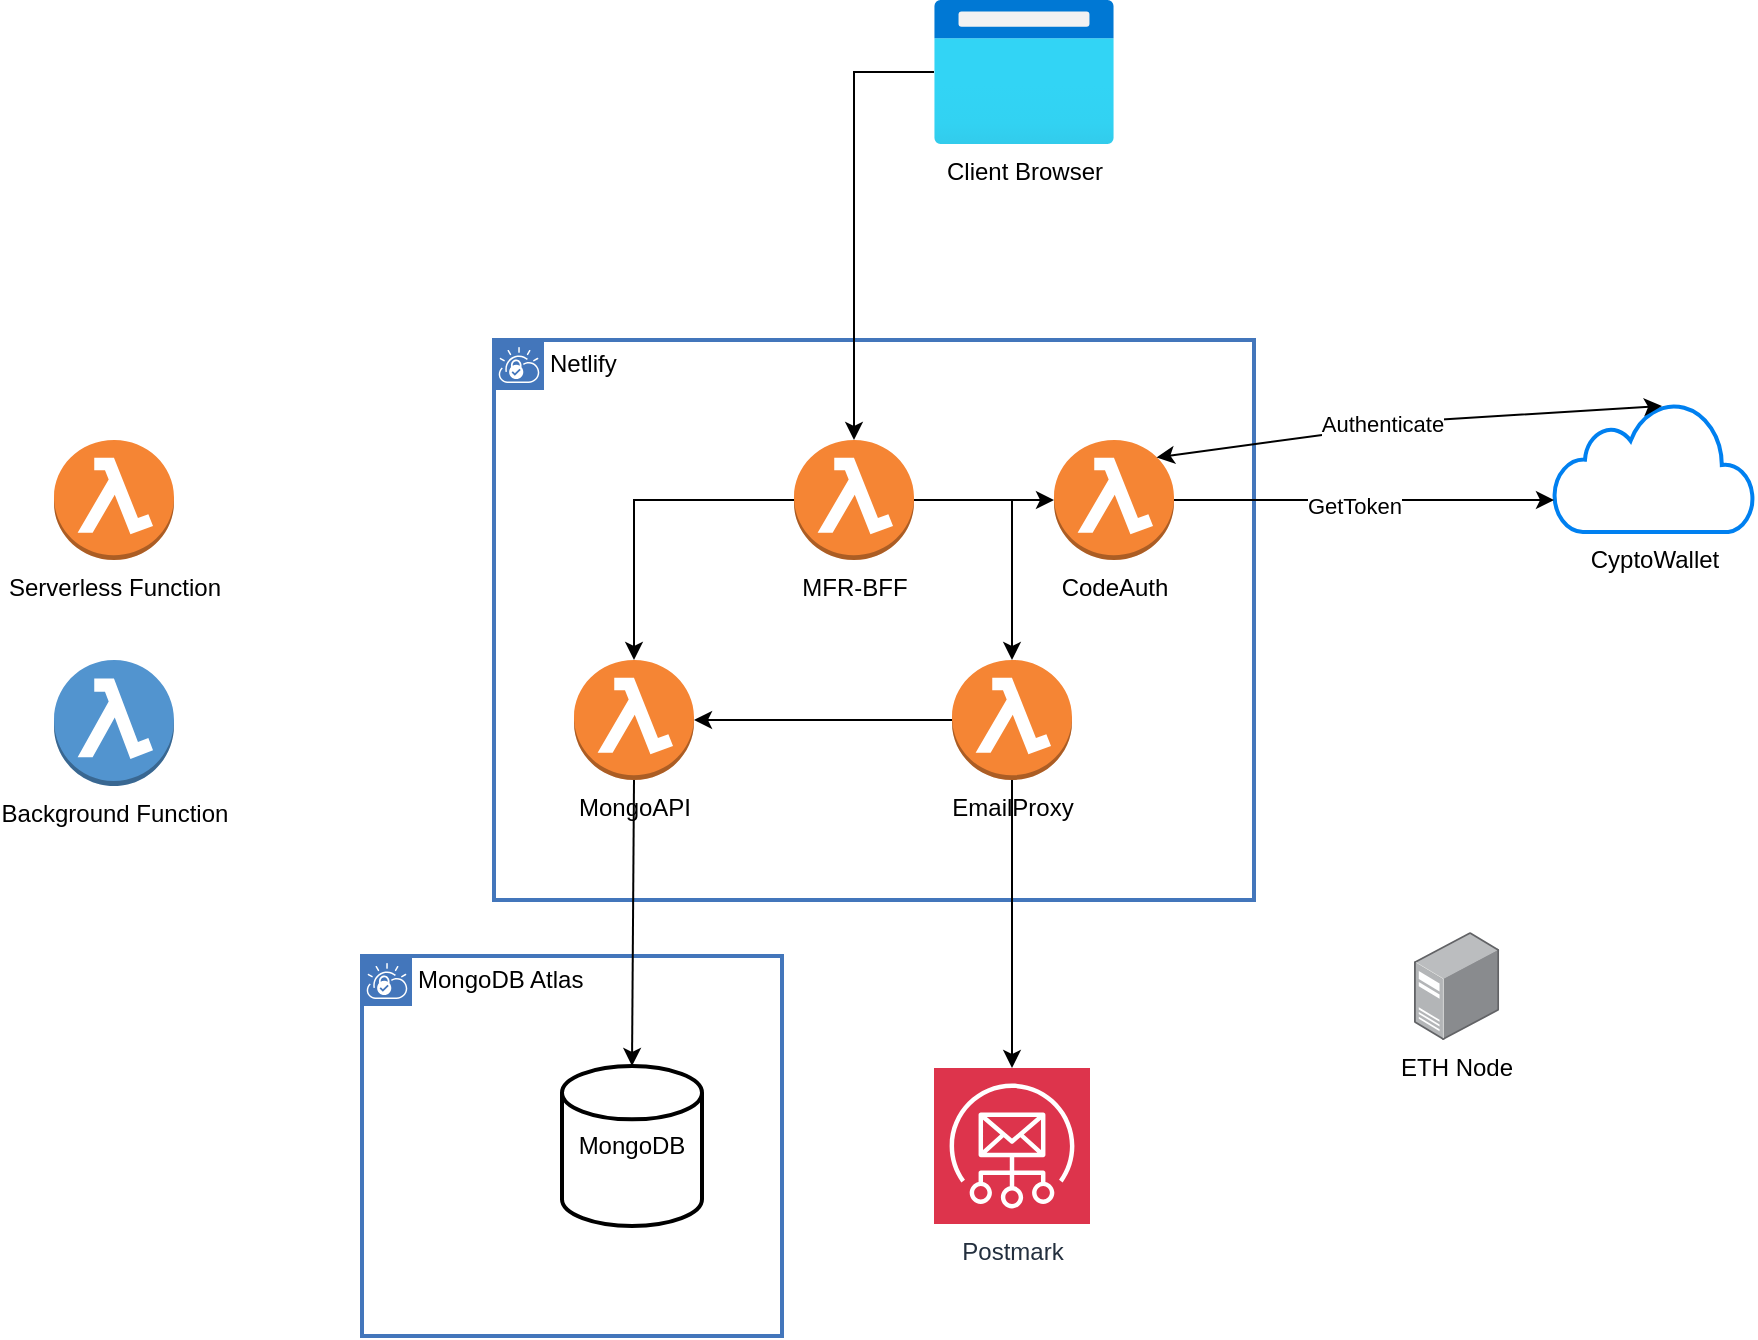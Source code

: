 <mxfile version="22.1.18" type="github">
  <diagram name="Page-1" id="tZtbLo5tzvzhx0-98deW">
    <mxGraphModel dx="860" dy="465" grid="1" gridSize="10" guides="1" tooltips="1" connect="1" arrows="1" fold="1" page="1" pageScale="1" pageWidth="850" pageHeight="1100" math="0" shadow="0">
      <root>
        <mxCell id="0" />
        <mxCell id="1" parent="0" />
        <mxCell id="ljXd4iEbn0Exki69qa5f-15" value="Netlify" style="shape=mxgraph.ibm.box;prType=vpc;fontStyle=0;verticalAlign=top;align=left;spacingLeft=32;spacingTop=4;fillColor=none;rounded=0;whiteSpace=wrap;html=1;strokeColor=#4376BB;strokeWidth=2;dashed=0;container=1;spacing=-4;collapsible=0;expand=0;recursiveResize=0;" parent="1" vertex="1">
          <mxGeometry x="310" y="200" width="380" height="280" as="geometry" />
        </mxCell>
        <mxCell id="ljXd4iEbn0Exki69qa5f-32" style="edgeStyle=orthogonalEdgeStyle;rounded=0;orthogonalLoop=1;jettySize=auto;html=1;exitX=1;exitY=0.5;exitDx=0;exitDy=0;exitPerimeter=0;" parent="ljXd4iEbn0Exki69qa5f-15" source="ljXd4iEbn0Exki69qa5f-8" target="ljXd4iEbn0Exki69qa5f-30" edge="1">
          <mxGeometry relative="1" as="geometry" />
        </mxCell>
        <mxCell id="80AS8j_c43-dy3-31Z2r-2" style="edgeStyle=orthogonalEdgeStyle;rounded=0;orthogonalLoop=1;jettySize=auto;html=1;exitX=1;exitY=0.5;exitDx=0;exitDy=0;exitPerimeter=0;" edge="1" parent="ljXd4iEbn0Exki69qa5f-15" source="ljXd4iEbn0Exki69qa5f-8" target="80AS8j_c43-dy3-31Z2r-1">
          <mxGeometry relative="1" as="geometry" />
        </mxCell>
        <mxCell id="ljXd4iEbn0Exki69qa5f-8" value="&lt;div&gt;MFR-BFF&lt;/div&gt;" style="outlineConnect=0;dashed=0;verticalLabelPosition=bottom;verticalAlign=top;align=center;html=1;shape=mxgraph.aws3.lambda_function;fillColor=#F58534;gradientColor=none;" parent="ljXd4iEbn0Exki69qa5f-15" vertex="1">
          <mxGeometry x="150" y="50" width="60" height="60" as="geometry" />
        </mxCell>
        <mxCell id="ljXd4iEbn0Exki69qa5f-2" value="&lt;div&gt;MongoAPI&lt;/div&gt;" style="outlineConnect=0;dashed=0;verticalLabelPosition=bottom;verticalAlign=top;align=center;html=1;shape=mxgraph.aws3.lambda_function;fillColor=#F58534;gradientColor=none;" parent="ljXd4iEbn0Exki69qa5f-15" vertex="1">
          <mxGeometry x="40" y="160" width="60" height="60" as="geometry" />
        </mxCell>
        <mxCell id="ljXd4iEbn0Exki69qa5f-18" style="edgeStyle=orthogonalEdgeStyle;rounded=0;orthogonalLoop=1;jettySize=auto;html=1;exitX=0;exitY=0.5;exitDx=0;exitDy=0;exitPerimeter=0;" parent="ljXd4iEbn0Exki69qa5f-15" source="ljXd4iEbn0Exki69qa5f-8" target="ljXd4iEbn0Exki69qa5f-2" edge="1">
          <mxGeometry relative="1" as="geometry" />
        </mxCell>
        <mxCell id="ljXd4iEbn0Exki69qa5f-30" value="CodeAuth" style="outlineConnect=0;dashed=0;verticalLabelPosition=bottom;verticalAlign=top;align=center;html=1;shape=mxgraph.aws3.lambda_function;fillColor=#F58534;gradientColor=none;" parent="ljXd4iEbn0Exki69qa5f-15" vertex="1">
          <mxGeometry x="280" y="50" width="60" height="60" as="geometry" />
        </mxCell>
        <mxCell id="80AS8j_c43-dy3-31Z2r-1" value="&lt;div&gt;EmailProxy&lt;/div&gt;" style="outlineConnect=0;dashed=0;verticalLabelPosition=bottom;verticalAlign=top;align=center;html=1;shape=mxgraph.aws3.lambda_function;fillColor=#F58534;gradientColor=none;" vertex="1" parent="ljXd4iEbn0Exki69qa5f-15">
          <mxGeometry x="229" y="160" width="60" height="60" as="geometry" />
        </mxCell>
        <mxCell id="80AS8j_c43-dy3-31Z2r-4" style="edgeStyle=orthogonalEdgeStyle;rounded=0;orthogonalLoop=1;jettySize=auto;html=1;exitX=0;exitY=0.5;exitDx=0;exitDy=0;exitPerimeter=0;entryX=1;entryY=0.5;entryDx=0;entryDy=0;entryPerimeter=0;" edge="1" parent="ljXd4iEbn0Exki69qa5f-15" source="80AS8j_c43-dy3-31Z2r-1" target="ljXd4iEbn0Exki69qa5f-2">
          <mxGeometry relative="1" as="geometry" />
        </mxCell>
        <mxCell id="ljXd4iEbn0Exki69qa5f-16" value="MongoDB Atlas" style="shape=mxgraph.ibm.box;prType=vpc;fontStyle=0;verticalAlign=top;align=left;spacingLeft=32;spacingTop=4;fillColor=none;rounded=0;whiteSpace=wrap;html=1;strokeColor=#4376BB;strokeWidth=2;dashed=0;container=1;spacing=-4;collapsible=0;expand=0;recursiveResize=0;" parent="1" vertex="1">
          <mxGeometry x="244" y="508" width="210" height="190" as="geometry" />
        </mxCell>
        <mxCell id="ljXd4iEbn0Exki69qa5f-1" value="MongoDB" style="strokeWidth=2;html=1;shape=mxgraph.flowchart.database;whiteSpace=wrap;" parent="ljXd4iEbn0Exki69qa5f-16" vertex="1">
          <mxGeometry x="100" y="55" width="70" height="80" as="geometry" />
        </mxCell>
        <mxCell id="ljXd4iEbn0Exki69qa5f-3" value="" style="endArrow=classic;html=1;rounded=0;exitX=0.5;exitY=1;exitDx=0;exitDy=0;exitPerimeter=0;entryX=0.5;entryY=0;entryDx=0;entryDy=0;entryPerimeter=0;" parent="1" source="ljXd4iEbn0Exki69qa5f-2" target="ljXd4iEbn0Exki69qa5f-1" edge="1">
          <mxGeometry width="50" height="50" relative="1" as="geometry">
            <mxPoint x="400" y="340" as="sourcePoint" />
            <mxPoint x="450" y="290" as="targetPoint" />
          </mxGeometry>
        </mxCell>
        <mxCell id="ljXd4iEbn0Exki69qa5f-12" value="Client Browser" style="image;aspect=fixed;html=1;points=[];align=center;fontSize=12;image=img/lib/azure2/general/Browser.svg;" parent="1" vertex="1">
          <mxGeometry x="530" y="30" width="90" height="72" as="geometry" />
        </mxCell>
        <mxCell id="ljXd4iEbn0Exki69qa5f-17" style="edgeStyle=orthogonalEdgeStyle;rounded=0;orthogonalLoop=1;jettySize=auto;html=1;entryX=0.5;entryY=0;entryDx=0;entryDy=0;entryPerimeter=0;" parent="1" source="ljXd4iEbn0Exki69qa5f-12" target="ljXd4iEbn0Exki69qa5f-8" edge="1">
          <mxGeometry relative="1" as="geometry" />
        </mxCell>
        <mxCell id="ljXd4iEbn0Exki69qa5f-21" value="Serverless Function" style="outlineConnect=0;dashed=0;verticalLabelPosition=bottom;verticalAlign=top;align=center;html=1;shape=mxgraph.aws3.lambda_function;fillColor=#F58534;gradientColor=none;" parent="1" vertex="1">
          <mxGeometry x="90" y="250" width="60" height="60" as="geometry" />
        </mxCell>
        <mxCell id="ljXd4iEbn0Exki69qa5f-22" value="&lt;div&gt;Background Function&lt;/div&gt;&lt;div&gt;&lt;br&gt;&lt;/div&gt;" style="outlineConnect=0;dashed=0;verticalLabelPosition=bottom;verticalAlign=top;align=center;html=1;shape=mxgraph.aws3.lambda_function;fillColor=#5294CF;gradientColor=none;" parent="1" vertex="1">
          <mxGeometry x="90" y="360" width="60" height="63" as="geometry" />
        </mxCell>
        <mxCell id="ljXd4iEbn0Exki69qa5f-26" value="&lt;div&gt;CyptoWallet&lt;/div&gt;" style="html=1;verticalLabelPosition=bottom;align=center;labelBackgroundColor=#ffffff;verticalAlign=top;strokeWidth=2;strokeColor=#0080F0;shadow=0;dashed=0;shape=mxgraph.ios7.icons.cloud;" parent="1" vertex="1">
          <mxGeometry x="840" y="231" width="100" height="65" as="geometry" />
        </mxCell>
        <mxCell id="ljXd4iEbn0Exki69qa5f-29" value="" style="endArrow=classic;startArrow=classic;html=1;rounded=0;entryX=0.54;entryY=0.031;entryDx=0;entryDy=0;entryPerimeter=0;exitX=0.855;exitY=0.145;exitDx=0;exitDy=0;exitPerimeter=0;" parent="1" source="ljXd4iEbn0Exki69qa5f-30" target="ljXd4iEbn0Exki69qa5f-26" edge="1">
          <mxGeometry width="50" height="50" relative="1" as="geometry">
            <mxPoint x="530" y="190" as="sourcePoint" />
            <mxPoint x="580" y="140" as="targetPoint" />
            <Array as="points">
              <mxPoint x="780" y="240" />
            </Array>
          </mxGeometry>
        </mxCell>
        <mxCell id="ljXd4iEbn0Exki69qa5f-31" value="&lt;div&gt;Authenticate&lt;/div&gt;" style="edgeLabel;html=1;align=center;verticalAlign=middle;resizable=0;points=[];" parent="ljXd4iEbn0Exki69qa5f-29" vertex="1" connectable="0">
          <mxGeometry x="-0.123" y="1" relative="1" as="geometry">
            <mxPoint x="2" y="-1" as="offset" />
          </mxGeometry>
        </mxCell>
        <mxCell id="ljXd4iEbn0Exki69qa5f-33" style="edgeStyle=orthogonalEdgeStyle;rounded=0;orthogonalLoop=1;jettySize=auto;html=1;entryX=0;entryY=0.754;entryDx=0;entryDy=0;entryPerimeter=0;" parent="1" source="ljXd4iEbn0Exki69qa5f-30" target="ljXd4iEbn0Exki69qa5f-26" edge="1">
          <mxGeometry relative="1" as="geometry" />
        </mxCell>
        <mxCell id="ljXd4iEbn0Exki69qa5f-36" value="&lt;div&gt;GetToken&lt;/div&gt;" style="edgeLabel;html=1;align=center;verticalAlign=middle;resizable=0;points=[];" parent="ljXd4iEbn0Exki69qa5f-33" vertex="1" connectable="0">
          <mxGeometry x="-0.718" y="-3" relative="1" as="geometry">
            <mxPoint x="63" as="offset" />
          </mxGeometry>
        </mxCell>
        <mxCell id="ta-JtjL6IQZkghGOp64r-1" value="&lt;div&gt;ETH Node&lt;/div&gt;" style="image;points=[];aspect=fixed;html=1;align=center;shadow=0;dashed=0;image=img/lib/allied_telesis/computer_and_terminals/Server_Desktop.svg;" parent="1" vertex="1">
          <mxGeometry x="770" y="496" width="42.6" height="54" as="geometry" />
        </mxCell>
        <mxCell id="ta-JtjL6IQZkghGOp64r-7" value="&lt;div&gt;Postmark&lt;/div&gt;" style="sketch=0;points=[[0,0,0],[0.25,0,0],[0.5,0,0],[0.75,0,0],[1,0,0],[0,1,0],[0.25,1,0],[0.5,1,0],[0.75,1,0],[1,1,0],[0,0.25,0],[0,0.5,0],[0,0.75,0],[1,0.25,0],[1,0.5,0],[1,0.75,0]];outlineConnect=0;fontColor=#232F3E;fillColor=#DD344C;strokeColor=#ffffff;dashed=0;verticalLabelPosition=bottom;verticalAlign=top;align=center;html=1;fontSize=12;fontStyle=0;aspect=fixed;shape=mxgraph.aws4.resourceIcon;resIcon=mxgraph.aws4.simple_email_service;" parent="1" vertex="1">
          <mxGeometry x="530" y="564" width="78" height="78" as="geometry" />
        </mxCell>
        <mxCell id="ta-JtjL6IQZkghGOp64r-8" style="edgeStyle=orthogonalEdgeStyle;rounded=0;orthogonalLoop=1;jettySize=auto;html=1;exitX=0.5;exitY=1;exitDx=0;exitDy=0;exitPerimeter=0;" parent="1" source="80AS8j_c43-dy3-31Z2r-1" target="ta-JtjL6IQZkghGOp64r-7" edge="1">
          <mxGeometry relative="1" as="geometry" />
        </mxCell>
      </root>
    </mxGraphModel>
  </diagram>
</mxfile>
